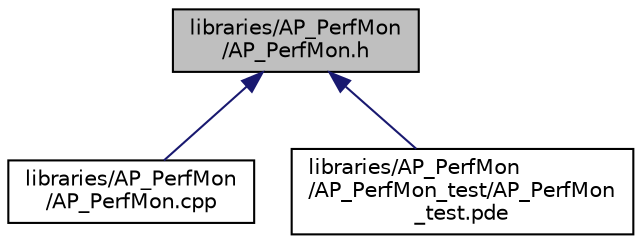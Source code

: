 digraph "libraries/AP_PerfMon/AP_PerfMon.h"
{
 // INTERACTIVE_SVG=YES
  edge [fontname="Helvetica",fontsize="10",labelfontname="Helvetica",labelfontsize="10"];
  node [fontname="Helvetica",fontsize="10",shape=record];
  Node1 [label="libraries/AP_PerfMon\l/AP_PerfMon.h",height=0.2,width=0.4,color="black", fillcolor="grey75", style="filled" fontcolor="black"];
  Node1 -> Node2 [dir="back",color="midnightblue",fontsize="10",style="solid",fontname="Helvetica"];
  Node2 [label="libraries/AP_PerfMon\l/AP_PerfMon.cpp",height=0.2,width=0.4,color="black", fillcolor="white", style="filled",URL="$AP__PerfMon_8cpp.html"];
  Node1 -> Node3 [dir="back",color="midnightblue",fontsize="10",style="solid",fontname="Helvetica"];
  Node3 [label="libraries/AP_PerfMon\l/AP_PerfMon_test/AP_PerfMon\l_test.pde",height=0.2,width=0.4,color="black", fillcolor="white", style="filled",URL="$AP__PerfMon__test_8pde.html"];
}
